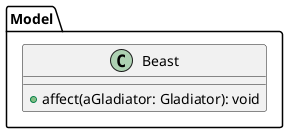 @startuml
'https://plantuml.com/class-diagram

package Model {
    class Beast {
        + affect(aGladiator: Gladiator): void
    }
}

@enduml